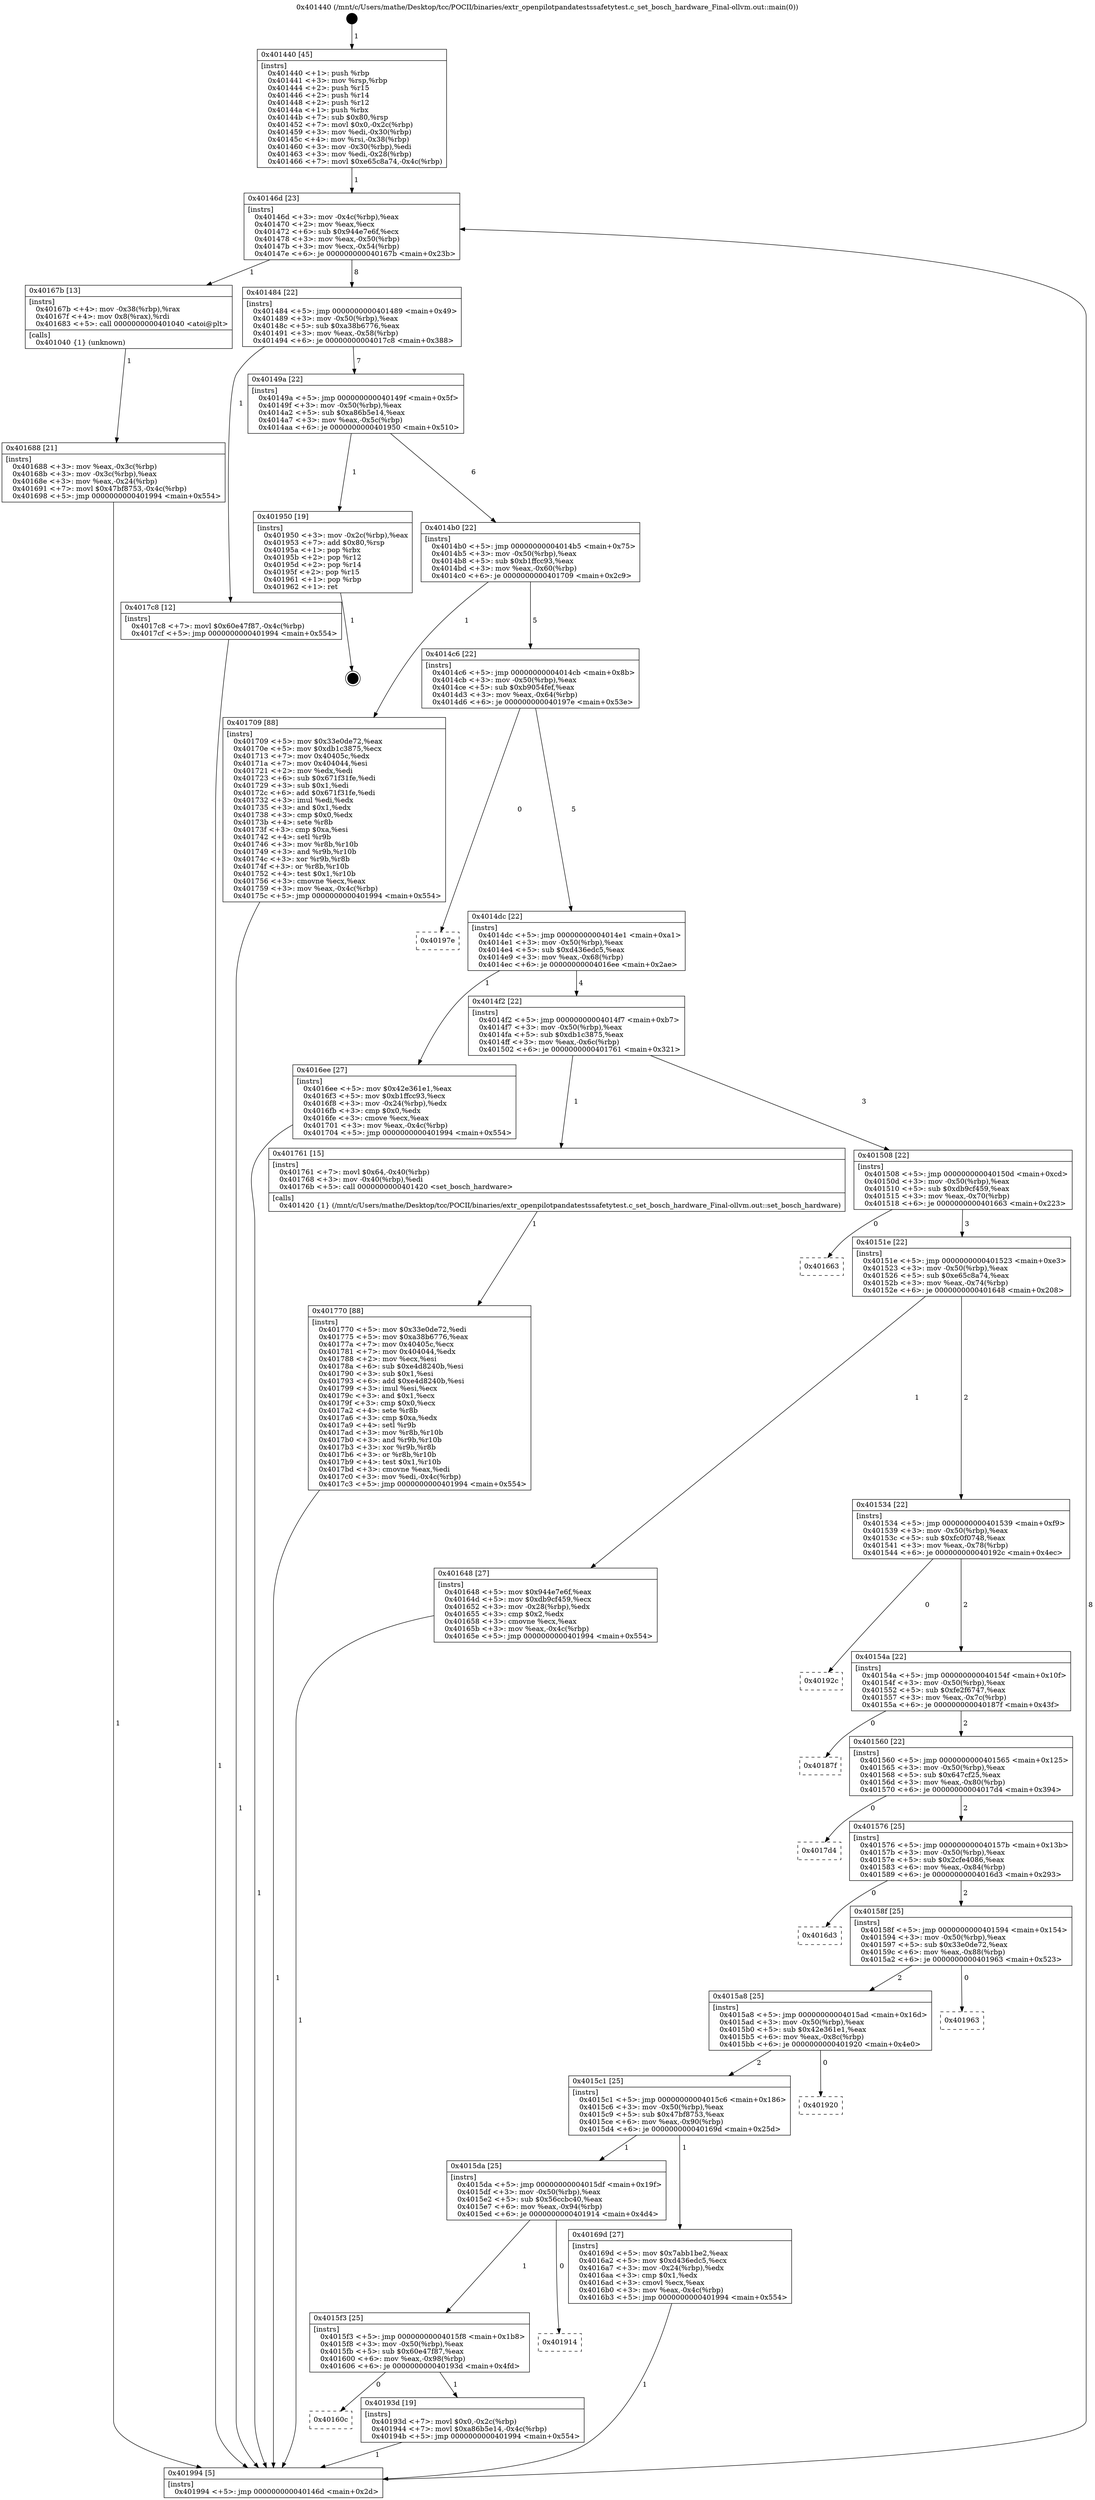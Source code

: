 digraph "0x401440" {
  label = "0x401440 (/mnt/c/Users/mathe/Desktop/tcc/POCII/binaries/extr_openpilotpandatestssafetytest.c_set_bosch_hardware_Final-ollvm.out::main(0))"
  labelloc = "t"
  node[shape=record]

  Entry [label="",width=0.3,height=0.3,shape=circle,fillcolor=black,style=filled]
  "0x40146d" [label="{
     0x40146d [23]\l
     | [instrs]\l
     &nbsp;&nbsp;0x40146d \<+3\>: mov -0x4c(%rbp),%eax\l
     &nbsp;&nbsp;0x401470 \<+2\>: mov %eax,%ecx\l
     &nbsp;&nbsp;0x401472 \<+6\>: sub $0x944e7e6f,%ecx\l
     &nbsp;&nbsp;0x401478 \<+3\>: mov %eax,-0x50(%rbp)\l
     &nbsp;&nbsp;0x40147b \<+3\>: mov %ecx,-0x54(%rbp)\l
     &nbsp;&nbsp;0x40147e \<+6\>: je 000000000040167b \<main+0x23b\>\l
  }"]
  "0x40167b" [label="{
     0x40167b [13]\l
     | [instrs]\l
     &nbsp;&nbsp;0x40167b \<+4\>: mov -0x38(%rbp),%rax\l
     &nbsp;&nbsp;0x40167f \<+4\>: mov 0x8(%rax),%rdi\l
     &nbsp;&nbsp;0x401683 \<+5\>: call 0000000000401040 \<atoi@plt\>\l
     | [calls]\l
     &nbsp;&nbsp;0x401040 \{1\} (unknown)\l
  }"]
  "0x401484" [label="{
     0x401484 [22]\l
     | [instrs]\l
     &nbsp;&nbsp;0x401484 \<+5\>: jmp 0000000000401489 \<main+0x49\>\l
     &nbsp;&nbsp;0x401489 \<+3\>: mov -0x50(%rbp),%eax\l
     &nbsp;&nbsp;0x40148c \<+5\>: sub $0xa38b6776,%eax\l
     &nbsp;&nbsp;0x401491 \<+3\>: mov %eax,-0x58(%rbp)\l
     &nbsp;&nbsp;0x401494 \<+6\>: je 00000000004017c8 \<main+0x388\>\l
  }"]
  Exit [label="",width=0.3,height=0.3,shape=circle,fillcolor=black,style=filled,peripheries=2]
  "0x4017c8" [label="{
     0x4017c8 [12]\l
     | [instrs]\l
     &nbsp;&nbsp;0x4017c8 \<+7\>: movl $0x60e47f87,-0x4c(%rbp)\l
     &nbsp;&nbsp;0x4017cf \<+5\>: jmp 0000000000401994 \<main+0x554\>\l
  }"]
  "0x40149a" [label="{
     0x40149a [22]\l
     | [instrs]\l
     &nbsp;&nbsp;0x40149a \<+5\>: jmp 000000000040149f \<main+0x5f\>\l
     &nbsp;&nbsp;0x40149f \<+3\>: mov -0x50(%rbp),%eax\l
     &nbsp;&nbsp;0x4014a2 \<+5\>: sub $0xa86b5e14,%eax\l
     &nbsp;&nbsp;0x4014a7 \<+3\>: mov %eax,-0x5c(%rbp)\l
     &nbsp;&nbsp;0x4014aa \<+6\>: je 0000000000401950 \<main+0x510\>\l
  }"]
  "0x40160c" [label="{
     0x40160c\l
  }", style=dashed]
  "0x401950" [label="{
     0x401950 [19]\l
     | [instrs]\l
     &nbsp;&nbsp;0x401950 \<+3\>: mov -0x2c(%rbp),%eax\l
     &nbsp;&nbsp;0x401953 \<+7\>: add $0x80,%rsp\l
     &nbsp;&nbsp;0x40195a \<+1\>: pop %rbx\l
     &nbsp;&nbsp;0x40195b \<+2\>: pop %r12\l
     &nbsp;&nbsp;0x40195d \<+2\>: pop %r14\l
     &nbsp;&nbsp;0x40195f \<+2\>: pop %r15\l
     &nbsp;&nbsp;0x401961 \<+1\>: pop %rbp\l
     &nbsp;&nbsp;0x401962 \<+1\>: ret\l
  }"]
  "0x4014b0" [label="{
     0x4014b0 [22]\l
     | [instrs]\l
     &nbsp;&nbsp;0x4014b0 \<+5\>: jmp 00000000004014b5 \<main+0x75\>\l
     &nbsp;&nbsp;0x4014b5 \<+3\>: mov -0x50(%rbp),%eax\l
     &nbsp;&nbsp;0x4014b8 \<+5\>: sub $0xb1ffcc93,%eax\l
     &nbsp;&nbsp;0x4014bd \<+3\>: mov %eax,-0x60(%rbp)\l
     &nbsp;&nbsp;0x4014c0 \<+6\>: je 0000000000401709 \<main+0x2c9\>\l
  }"]
  "0x40193d" [label="{
     0x40193d [19]\l
     | [instrs]\l
     &nbsp;&nbsp;0x40193d \<+7\>: movl $0x0,-0x2c(%rbp)\l
     &nbsp;&nbsp;0x401944 \<+7\>: movl $0xa86b5e14,-0x4c(%rbp)\l
     &nbsp;&nbsp;0x40194b \<+5\>: jmp 0000000000401994 \<main+0x554\>\l
  }"]
  "0x401709" [label="{
     0x401709 [88]\l
     | [instrs]\l
     &nbsp;&nbsp;0x401709 \<+5\>: mov $0x33e0de72,%eax\l
     &nbsp;&nbsp;0x40170e \<+5\>: mov $0xdb1c3875,%ecx\l
     &nbsp;&nbsp;0x401713 \<+7\>: mov 0x40405c,%edx\l
     &nbsp;&nbsp;0x40171a \<+7\>: mov 0x404044,%esi\l
     &nbsp;&nbsp;0x401721 \<+2\>: mov %edx,%edi\l
     &nbsp;&nbsp;0x401723 \<+6\>: sub $0x671f31fe,%edi\l
     &nbsp;&nbsp;0x401729 \<+3\>: sub $0x1,%edi\l
     &nbsp;&nbsp;0x40172c \<+6\>: add $0x671f31fe,%edi\l
     &nbsp;&nbsp;0x401732 \<+3\>: imul %edi,%edx\l
     &nbsp;&nbsp;0x401735 \<+3\>: and $0x1,%edx\l
     &nbsp;&nbsp;0x401738 \<+3\>: cmp $0x0,%edx\l
     &nbsp;&nbsp;0x40173b \<+4\>: sete %r8b\l
     &nbsp;&nbsp;0x40173f \<+3\>: cmp $0xa,%esi\l
     &nbsp;&nbsp;0x401742 \<+4\>: setl %r9b\l
     &nbsp;&nbsp;0x401746 \<+3\>: mov %r8b,%r10b\l
     &nbsp;&nbsp;0x401749 \<+3\>: and %r9b,%r10b\l
     &nbsp;&nbsp;0x40174c \<+3\>: xor %r9b,%r8b\l
     &nbsp;&nbsp;0x40174f \<+3\>: or %r8b,%r10b\l
     &nbsp;&nbsp;0x401752 \<+4\>: test $0x1,%r10b\l
     &nbsp;&nbsp;0x401756 \<+3\>: cmovne %ecx,%eax\l
     &nbsp;&nbsp;0x401759 \<+3\>: mov %eax,-0x4c(%rbp)\l
     &nbsp;&nbsp;0x40175c \<+5\>: jmp 0000000000401994 \<main+0x554\>\l
  }"]
  "0x4014c6" [label="{
     0x4014c6 [22]\l
     | [instrs]\l
     &nbsp;&nbsp;0x4014c6 \<+5\>: jmp 00000000004014cb \<main+0x8b\>\l
     &nbsp;&nbsp;0x4014cb \<+3\>: mov -0x50(%rbp),%eax\l
     &nbsp;&nbsp;0x4014ce \<+5\>: sub $0xb9054fef,%eax\l
     &nbsp;&nbsp;0x4014d3 \<+3\>: mov %eax,-0x64(%rbp)\l
     &nbsp;&nbsp;0x4014d6 \<+6\>: je 000000000040197e \<main+0x53e\>\l
  }"]
  "0x4015f3" [label="{
     0x4015f3 [25]\l
     | [instrs]\l
     &nbsp;&nbsp;0x4015f3 \<+5\>: jmp 00000000004015f8 \<main+0x1b8\>\l
     &nbsp;&nbsp;0x4015f8 \<+3\>: mov -0x50(%rbp),%eax\l
     &nbsp;&nbsp;0x4015fb \<+5\>: sub $0x60e47f87,%eax\l
     &nbsp;&nbsp;0x401600 \<+6\>: mov %eax,-0x98(%rbp)\l
     &nbsp;&nbsp;0x401606 \<+6\>: je 000000000040193d \<main+0x4fd\>\l
  }"]
  "0x40197e" [label="{
     0x40197e\l
  }", style=dashed]
  "0x4014dc" [label="{
     0x4014dc [22]\l
     | [instrs]\l
     &nbsp;&nbsp;0x4014dc \<+5\>: jmp 00000000004014e1 \<main+0xa1\>\l
     &nbsp;&nbsp;0x4014e1 \<+3\>: mov -0x50(%rbp),%eax\l
     &nbsp;&nbsp;0x4014e4 \<+5\>: sub $0xd436edc5,%eax\l
     &nbsp;&nbsp;0x4014e9 \<+3\>: mov %eax,-0x68(%rbp)\l
     &nbsp;&nbsp;0x4014ec \<+6\>: je 00000000004016ee \<main+0x2ae\>\l
  }"]
  "0x401914" [label="{
     0x401914\l
  }", style=dashed]
  "0x4016ee" [label="{
     0x4016ee [27]\l
     | [instrs]\l
     &nbsp;&nbsp;0x4016ee \<+5\>: mov $0x42e361e1,%eax\l
     &nbsp;&nbsp;0x4016f3 \<+5\>: mov $0xb1ffcc93,%ecx\l
     &nbsp;&nbsp;0x4016f8 \<+3\>: mov -0x24(%rbp),%edx\l
     &nbsp;&nbsp;0x4016fb \<+3\>: cmp $0x0,%edx\l
     &nbsp;&nbsp;0x4016fe \<+3\>: cmove %ecx,%eax\l
     &nbsp;&nbsp;0x401701 \<+3\>: mov %eax,-0x4c(%rbp)\l
     &nbsp;&nbsp;0x401704 \<+5\>: jmp 0000000000401994 \<main+0x554\>\l
  }"]
  "0x4014f2" [label="{
     0x4014f2 [22]\l
     | [instrs]\l
     &nbsp;&nbsp;0x4014f2 \<+5\>: jmp 00000000004014f7 \<main+0xb7\>\l
     &nbsp;&nbsp;0x4014f7 \<+3\>: mov -0x50(%rbp),%eax\l
     &nbsp;&nbsp;0x4014fa \<+5\>: sub $0xdb1c3875,%eax\l
     &nbsp;&nbsp;0x4014ff \<+3\>: mov %eax,-0x6c(%rbp)\l
     &nbsp;&nbsp;0x401502 \<+6\>: je 0000000000401761 \<main+0x321\>\l
  }"]
  "0x401770" [label="{
     0x401770 [88]\l
     | [instrs]\l
     &nbsp;&nbsp;0x401770 \<+5\>: mov $0x33e0de72,%edi\l
     &nbsp;&nbsp;0x401775 \<+5\>: mov $0xa38b6776,%eax\l
     &nbsp;&nbsp;0x40177a \<+7\>: mov 0x40405c,%ecx\l
     &nbsp;&nbsp;0x401781 \<+7\>: mov 0x404044,%edx\l
     &nbsp;&nbsp;0x401788 \<+2\>: mov %ecx,%esi\l
     &nbsp;&nbsp;0x40178a \<+6\>: sub $0xe4d8240b,%esi\l
     &nbsp;&nbsp;0x401790 \<+3\>: sub $0x1,%esi\l
     &nbsp;&nbsp;0x401793 \<+6\>: add $0xe4d8240b,%esi\l
     &nbsp;&nbsp;0x401799 \<+3\>: imul %esi,%ecx\l
     &nbsp;&nbsp;0x40179c \<+3\>: and $0x1,%ecx\l
     &nbsp;&nbsp;0x40179f \<+3\>: cmp $0x0,%ecx\l
     &nbsp;&nbsp;0x4017a2 \<+4\>: sete %r8b\l
     &nbsp;&nbsp;0x4017a6 \<+3\>: cmp $0xa,%edx\l
     &nbsp;&nbsp;0x4017a9 \<+4\>: setl %r9b\l
     &nbsp;&nbsp;0x4017ad \<+3\>: mov %r8b,%r10b\l
     &nbsp;&nbsp;0x4017b0 \<+3\>: and %r9b,%r10b\l
     &nbsp;&nbsp;0x4017b3 \<+3\>: xor %r9b,%r8b\l
     &nbsp;&nbsp;0x4017b6 \<+3\>: or %r8b,%r10b\l
     &nbsp;&nbsp;0x4017b9 \<+4\>: test $0x1,%r10b\l
     &nbsp;&nbsp;0x4017bd \<+3\>: cmovne %eax,%edi\l
     &nbsp;&nbsp;0x4017c0 \<+3\>: mov %edi,-0x4c(%rbp)\l
     &nbsp;&nbsp;0x4017c3 \<+5\>: jmp 0000000000401994 \<main+0x554\>\l
  }"]
  "0x401761" [label="{
     0x401761 [15]\l
     | [instrs]\l
     &nbsp;&nbsp;0x401761 \<+7\>: movl $0x64,-0x40(%rbp)\l
     &nbsp;&nbsp;0x401768 \<+3\>: mov -0x40(%rbp),%edi\l
     &nbsp;&nbsp;0x40176b \<+5\>: call 0000000000401420 \<set_bosch_hardware\>\l
     | [calls]\l
     &nbsp;&nbsp;0x401420 \{1\} (/mnt/c/Users/mathe/Desktop/tcc/POCII/binaries/extr_openpilotpandatestssafetytest.c_set_bosch_hardware_Final-ollvm.out::set_bosch_hardware)\l
  }"]
  "0x401508" [label="{
     0x401508 [22]\l
     | [instrs]\l
     &nbsp;&nbsp;0x401508 \<+5\>: jmp 000000000040150d \<main+0xcd\>\l
     &nbsp;&nbsp;0x40150d \<+3\>: mov -0x50(%rbp),%eax\l
     &nbsp;&nbsp;0x401510 \<+5\>: sub $0xdb9cf459,%eax\l
     &nbsp;&nbsp;0x401515 \<+3\>: mov %eax,-0x70(%rbp)\l
     &nbsp;&nbsp;0x401518 \<+6\>: je 0000000000401663 \<main+0x223\>\l
  }"]
  "0x4015da" [label="{
     0x4015da [25]\l
     | [instrs]\l
     &nbsp;&nbsp;0x4015da \<+5\>: jmp 00000000004015df \<main+0x19f\>\l
     &nbsp;&nbsp;0x4015df \<+3\>: mov -0x50(%rbp),%eax\l
     &nbsp;&nbsp;0x4015e2 \<+5\>: sub $0x56ccbc40,%eax\l
     &nbsp;&nbsp;0x4015e7 \<+6\>: mov %eax,-0x94(%rbp)\l
     &nbsp;&nbsp;0x4015ed \<+6\>: je 0000000000401914 \<main+0x4d4\>\l
  }"]
  "0x401663" [label="{
     0x401663\l
  }", style=dashed]
  "0x40151e" [label="{
     0x40151e [22]\l
     | [instrs]\l
     &nbsp;&nbsp;0x40151e \<+5\>: jmp 0000000000401523 \<main+0xe3\>\l
     &nbsp;&nbsp;0x401523 \<+3\>: mov -0x50(%rbp),%eax\l
     &nbsp;&nbsp;0x401526 \<+5\>: sub $0xe65c8a74,%eax\l
     &nbsp;&nbsp;0x40152b \<+3\>: mov %eax,-0x74(%rbp)\l
     &nbsp;&nbsp;0x40152e \<+6\>: je 0000000000401648 \<main+0x208\>\l
  }"]
  "0x40169d" [label="{
     0x40169d [27]\l
     | [instrs]\l
     &nbsp;&nbsp;0x40169d \<+5\>: mov $0x7abb1be2,%eax\l
     &nbsp;&nbsp;0x4016a2 \<+5\>: mov $0xd436edc5,%ecx\l
     &nbsp;&nbsp;0x4016a7 \<+3\>: mov -0x24(%rbp),%edx\l
     &nbsp;&nbsp;0x4016aa \<+3\>: cmp $0x1,%edx\l
     &nbsp;&nbsp;0x4016ad \<+3\>: cmovl %ecx,%eax\l
     &nbsp;&nbsp;0x4016b0 \<+3\>: mov %eax,-0x4c(%rbp)\l
     &nbsp;&nbsp;0x4016b3 \<+5\>: jmp 0000000000401994 \<main+0x554\>\l
  }"]
  "0x401648" [label="{
     0x401648 [27]\l
     | [instrs]\l
     &nbsp;&nbsp;0x401648 \<+5\>: mov $0x944e7e6f,%eax\l
     &nbsp;&nbsp;0x40164d \<+5\>: mov $0xdb9cf459,%ecx\l
     &nbsp;&nbsp;0x401652 \<+3\>: mov -0x28(%rbp),%edx\l
     &nbsp;&nbsp;0x401655 \<+3\>: cmp $0x2,%edx\l
     &nbsp;&nbsp;0x401658 \<+3\>: cmovne %ecx,%eax\l
     &nbsp;&nbsp;0x40165b \<+3\>: mov %eax,-0x4c(%rbp)\l
     &nbsp;&nbsp;0x40165e \<+5\>: jmp 0000000000401994 \<main+0x554\>\l
  }"]
  "0x401534" [label="{
     0x401534 [22]\l
     | [instrs]\l
     &nbsp;&nbsp;0x401534 \<+5\>: jmp 0000000000401539 \<main+0xf9\>\l
     &nbsp;&nbsp;0x401539 \<+3\>: mov -0x50(%rbp),%eax\l
     &nbsp;&nbsp;0x40153c \<+5\>: sub $0xfc0f0748,%eax\l
     &nbsp;&nbsp;0x401541 \<+3\>: mov %eax,-0x78(%rbp)\l
     &nbsp;&nbsp;0x401544 \<+6\>: je 000000000040192c \<main+0x4ec\>\l
  }"]
  "0x401994" [label="{
     0x401994 [5]\l
     | [instrs]\l
     &nbsp;&nbsp;0x401994 \<+5\>: jmp 000000000040146d \<main+0x2d\>\l
  }"]
  "0x401440" [label="{
     0x401440 [45]\l
     | [instrs]\l
     &nbsp;&nbsp;0x401440 \<+1\>: push %rbp\l
     &nbsp;&nbsp;0x401441 \<+3\>: mov %rsp,%rbp\l
     &nbsp;&nbsp;0x401444 \<+2\>: push %r15\l
     &nbsp;&nbsp;0x401446 \<+2\>: push %r14\l
     &nbsp;&nbsp;0x401448 \<+2\>: push %r12\l
     &nbsp;&nbsp;0x40144a \<+1\>: push %rbx\l
     &nbsp;&nbsp;0x40144b \<+7\>: sub $0x80,%rsp\l
     &nbsp;&nbsp;0x401452 \<+7\>: movl $0x0,-0x2c(%rbp)\l
     &nbsp;&nbsp;0x401459 \<+3\>: mov %edi,-0x30(%rbp)\l
     &nbsp;&nbsp;0x40145c \<+4\>: mov %rsi,-0x38(%rbp)\l
     &nbsp;&nbsp;0x401460 \<+3\>: mov -0x30(%rbp),%edi\l
     &nbsp;&nbsp;0x401463 \<+3\>: mov %edi,-0x28(%rbp)\l
     &nbsp;&nbsp;0x401466 \<+7\>: movl $0xe65c8a74,-0x4c(%rbp)\l
  }"]
  "0x401688" [label="{
     0x401688 [21]\l
     | [instrs]\l
     &nbsp;&nbsp;0x401688 \<+3\>: mov %eax,-0x3c(%rbp)\l
     &nbsp;&nbsp;0x40168b \<+3\>: mov -0x3c(%rbp),%eax\l
     &nbsp;&nbsp;0x40168e \<+3\>: mov %eax,-0x24(%rbp)\l
     &nbsp;&nbsp;0x401691 \<+7\>: movl $0x47bf8753,-0x4c(%rbp)\l
     &nbsp;&nbsp;0x401698 \<+5\>: jmp 0000000000401994 \<main+0x554\>\l
  }"]
  "0x4015c1" [label="{
     0x4015c1 [25]\l
     | [instrs]\l
     &nbsp;&nbsp;0x4015c1 \<+5\>: jmp 00000000004015c6 \<main+0x186\>\l
     &nbsp;&nbsp;0x4015c6 \<+3\>: mov -0x50(%rbp),%eax\l
     &nbsp;&nbsp;0x4015c9 \<+5\>: sub $0x47bf8753,%eax\l
     &nbsp;&nbsp;0x4015ce \<+6\>: mov %eax,-0x90(%rbp)\l
     &nbsp;&nbsp;0x4015d4 \<+6\>: je 000000000040169d \<main+0x25d\>\l
  }"]
  "0x40192c" [label="{
     0x40192c\l
  }", style=dashed]
  "0x40154a" [label="{
     0x40154a [22]\l
     | [instrs]\l
     &nbsp;&nbsp;0x40154a \<+5\>: jmp 000000000040154f \<main+0x10f\>\l
     &nbsp;&nbsp;0x40154f \<+3\>: mov -0x50(%rbp),%eax\l
     &nbsp;&nbsp;0x401552 \<+5\>: sub $0xfe2f6747,%eax\l
     &nbsp;&nbsp;0x401557 \<+3\>: mov %eax,-0x7c(%rbp)\l
     &nbsp;&nbsp;0x40155a \<+6\>: je 000000000040187f \<main+0x43f\>\l
  }"]
  "0x401920" [label="{
     0x401920\l
  }", style=dashed]
  "0x40187f" [label="{
     0x40187f\l
  }", style=dashed]
  "0x401560" [label="{
     0x401560 [22]\l
     | [instrs]\l
     &nbsp;&nbsp;0x401560 \<+5\>: jmp 0000000000401565 \<main+0x125\>\l
     &nbsp;&nbsp;0x401565 \<+3\>: mov -0x50(%rbp),%eax\l
     &nbsp;&nbsp;0x401568 \<+5\>: sub $0x647cf25,%eax\l
     &nbsp;&nbsp;0x40156d \<+3\>: mov %eax,-0x80(%rbp)\l
     &nbsp;&nbsp;0x401570 \<+6\>: je 00000000004017d4 \<main+0x394\>\l
  }"]
  "0x4015a8" [label="{
     0x4015a8 [25]\l
     | [instrs]\l
     &nbsp;&nbsp;0x4015a8 \<+5\>: jmp 00000000004015ad \<main+0x16d\>\l
     &nbsp;&nbsp;0x4015ad \<+3\>: mov -0x50(%rbp),%eax\l
     &nbsp;&nbsp;0x4015b0 \<+5\>: sub $0x42e361e1,%eax\l
     &nbsp;&nbsp;0x4015b5 \<+6\>: mov %eax,-0x8c(%rbp)\l
     &nbsp;&nbsp;0x4015bb \<+6\>: je 0000000000401920 \<main+0x4e0\>\l
  }"]
  "0x4017d4" [label="{
     0x4017d4\l
  }", style=dashed]
  "0x401576" [label="{
     0x401576 [25]\l
     | [instrs]\l
     &nbsp;&nbsp;0x401576 \<+5\>: jmp 000000000040157b \<main+0x13b\>\l
     &nbsp;&nbsp;0x40157b \<+3\>: mov -0x50(%rbp),%eax\l
     &nbsp;&nbsp;0x40157e \<+5\>: sub $0x2cfe4086,%eax\l
     &nbsp;&nbsp;0x401583 \<+6\>: mov %eax,-0x84(%rbp)\l
     &nbsp;&nbsp;0x401589 \<+6\>: je 00000000004016d3 \<main+0x293\>\l
  }"]
  "0x401963" [label="{
     0x401963\l
  }", style=dashed]
  "0x4016d3" [label="{
     0x4016d3\l
  }", style=dashed]
  "0x40158f" [label="{
     0x40158f [25]\l
     | [instrs]\l
     &nbsp;&nbsp;0x40158f \<+5\>: jmp 0000000000401594 \<main+0x154\>\l
     &nbsp;&nbsp;0x401594 \<+3\>: mov -0x50(%rbp),%eax\l
     &nbsp;&nbsp;0x401597 \<+5\>: sub $0x33e0de72,%eax\l
     &nbsp;&nbsp;0x40159c \<+6\>: mov %eax,-0x88(%rbp)\l
     &nbsp;&nbsp;0x4015a2 \<+6\>: je 0000000000401963 \<main+0x523\>\l
  }"]
  Entry -> "0x401440" [label=" 1"]
  "0x40146d" -> "0x40167b" [label=" 1"]
  "0x40146d" -> "0x401484" [label=" 8"]
  "0x401950" -> Exit [label=" 1"]
  "0x401484" -> "0x4017c8" [label=" 1"]
  "0x401484" -> "0x40149a" [label=" 7"]
  "0x40193d" -> "0x401994" [label=" 1"]
  "0x40149a" -> "0x401950" [label=" 1"]
  "0x40149a" -> "0x4014b0" [label=" 6"]
  "0x4015f3" -> "0x40160c" [label=" 0"]
  "0x4014b0" -> "0x401709" [label=" 1"]
  "0x4014b0" -> "0x4014c6" [label=" 5"]
  "0x4015f3" -> "0x40193d" [label=" 1"]
  "0x4014c6" -> "0x40197e" [label=" 0"]
  "0x4014c6" -> "0x4014dc" [label=" 5"]
  "0x4015da" -> "0x4015f3" [label=" 1"]
  "0x4014dc" -> "0x4016ee" [label=" 1"]
  "0x4014dc" -> "0x4014f2" [label=" 4"]
  "0x4015da" -> "0x401914" [label=" 0"]
  "0x4014f2" -> "0x401761" [label=" 1"]
  "0x4014f2" -> "0x401508" [label=" 3"]
  "0x4017c8" -> "0x401994" [label=" 1"]
  "0x401508" -> "0x401663" [label=" 0"]
  "0x401508" -> "0x40151e" [label=" 3"]
  "0x401770" -> "0x401994" [label=" 1"]
  "0x40151e" -> "0x401648" [label=" 1"]
  "0x40151e" -> "0x401534" [label=" 2"]
  "0x401648" -> "0x401994" [label=" 1"]
  "0x401440" -> "0x40146d" [label=" 1"]
  "0x401994" -> "0x40146d" [label=" 8"]
  "0x40167b" -> "0x401688" [label=" 1"]
  "0x401688" -> "0x401994" [label=" 1"]
  "0x401761" -> "0x401770" [label=" 1"]
  "0x401534" -> "0x40192c" [label=" 0"]
  "0x401534" -> "0x40154a" [label=" 2"]
  "0x4016ee" -> "0x401994" [label=" 1"]
  "0x40154a" -> "0x40187f" [label=" 0"]
  "0x40154a" -> "0x401560" [label=" 2"]
  "0x40169d" -> "0x401994" [label=" 1"]
  "0x401560" -> "0x4017d4" [label=" 0"]
  "0x401560" -> "0x401576" [label=" 2"]
  "0x4015c1" -> "0x40169d" [label=" 1"]
  "0x401576" -> "0x4016d3" [label=" 0"]
  "0x401576" -> "0x40158f" [label=" 2"]
  "0x401709" -> "0x401994" [label=" 1"]
  "0x40158f" -> "0x401963" [label=" 0"]
  "0x40158f" -> "0x4015a8" [label=" 2"]
  "0x4015c1" -> "0x4015da" [label=" 1"]
  "0x4015a8" -> "0x401920" [label=" 0"]
  "0x4015a8" -> "0x4015c1" [label=" 2"]
}

